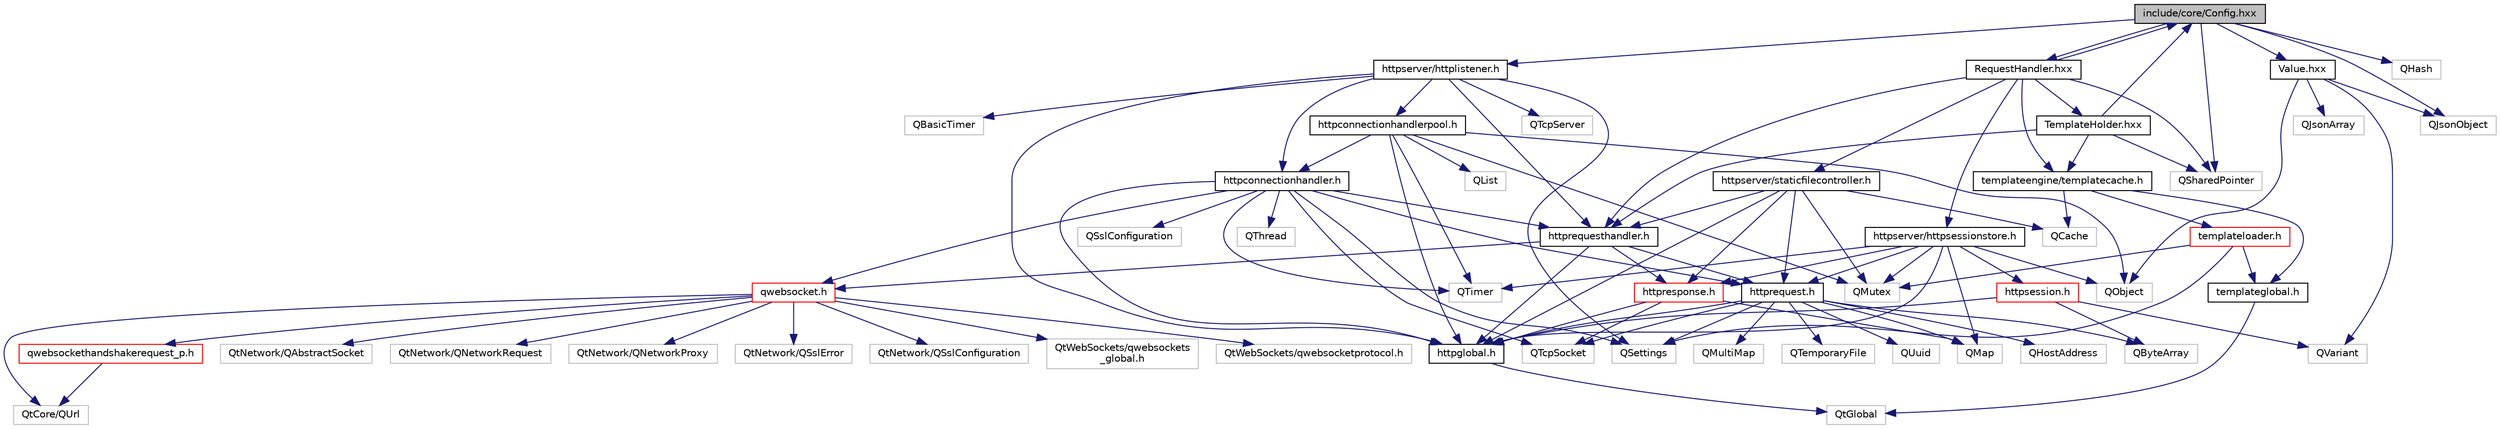digraph "include/core/Config.hxx"
{
  edge [fontname="Helvetica",fontsize="10",labelfontname="Helvetica",labelfontsize="10"];
  node [fontname="Helvetica",fontsize="10",shape=record];
  Node0 [label="include/core/Config.hxx",height=0.2,width=0.4,color="black", fillcolor="grey75", style="filled", fontcolor="black"];
  Node0 -> Node1 [color="midnightblue",fontsize="10",style="solid"];
  Node1 [label="Value.hxx",height=0.2,width=0.4,color="black", fillcolor="white", style="filled",URL="$_value_8hxx_source.html"];
  Node1 -> Node2 [color="midnightblue",fontsize="10",style="solid"];
  Node2 [label="QObject",height=0.2,width=0.4,color="grey75", fillcolor="white", style="filled"];
  Node1 -> Node3 [color="midnightblue",fontsize="10",style="solid"];
  Node3 [label="QVariant",height=0.2,width=0.4,color="grey75", fillcolor="white", style="filled"];
  Node1 -> Node4 [color="midnightblue",fontsize="10",style="solid"];
  Node4 [label="QJsonObject",height=0.2,width=0.4,color="grey75", fillcolor="white", style="filled"];
  Node1 -> Node5 [color="midnightblue",fontsize="10",style="solid"];
  Node5 [label="QJsonArray",height=0.2,width=0.4,color="grey75", fillcolor="white", style="filled"];
  Node0 -> Node6 [color="midnightblue",fontsize="10",style="solid"];
  Node6 [label="httpserver/httplistener.h",height=0.2,width=0.4,color="black", fillcolor="white", style="filled",URL="$httplistener_8h.html"];
  Node6 -> Node7 [color="midnightblue",fontsize="10",style="solid"];
  Node7 [label="QTcpServer",height=0.2,width=0.4,color="grey75", fillcolor="white", style="filled"];
  Node6 -> Node8 [color="midnightblue",fontsize="10",style="solid"];
  Node8 [label="QSettings",height=0.2,width=0.4,color="grey75", fillcolor="white", style="filled"];
  Node6 -> Node9 [color="midnightblue",fontsize="10",style="solid"];
  Node9 [label="QBasicTimer",height=0.2,width=0.4,color="grey75", fillcolor="white", style="filled"];
  Node6 -> Node10 [color="midnightblue",fontsize="10",style="solid"];
  Node10 [label="httpglobal.h",height=0.2,width=0.4,color="black", fillcolor="white", style="filled",URL="$httpglobal_8h.html"];
  Node10 -> Node11 [color="midnightblue",fontsize="10",style="solid"];
  Node11 [label="QtGlobal",height=0.2,width=0.4,color="grey75", fillcolor="white", style="filled"];
  Node6 -> Node12 [color="midnightblue",fontsize="10",style="solid"];
  Node12 [label="httpconnectionhandler.h",height=0.2,width=0.4,color="black", fillcolor="white", style="filled",URL="$httpconnectionhandler_8h.html"];
  Node12 -> Node13 [color="midnightblue",fontsize="10",style="solid"];
  Node13 [label="QSslConfiguration",height=0.2,width=0.4,color="grey75", fillcolor="white", style="filled"];
  Node12 -> Node14 [color="midnightblue",fontsize="10",style="solid"];
  Node14 [label="QTcpSocket",height=0.2,width=0.4,color="grey75", fillcolor="white", style="filled"];
  Node12 -> Node8 [color="midnightblue",fontsize="10",style="solid"];
  Node12 -> Node15 [color="midnightblue",fontsize="10",style="solid"];
  Node15 [label="QTimer",height=0.2,width=0.4,color="grey75", fillcolor="white", style="filled"];
  Node12 -> Node16 [color="midnightblue",fontsize="10",style="solid"];
  Node16 [label="QThread",height=0.2,width=0.4,color="grey75", fillcolor="white", style="filled"];
  Node12 -> Node10 [color="midnightblue",fontsize="10",style="solid"];
  Node12 -> Node17 [color="midnightblue",fontsize="10",style="solid"];
  Node17 [label="httprequest.h",height=0.2,width=0.4,color="black", fillcolor="white", style="filled",URL="$httprequest_8h.html"];
  Node17 -> Node18 [color="midnightblue",fontsize="10",style="solid"];
  Node18 [label="QByteArray",height=0.2,width=0.4,color="grey75", fillcolor="white", style="filled"];
  Node17 -> Node19 [color="midnightblue",fontsize="10",style="solid"];
  Node19 [label="QHostAddress",height=0.2,width=0.4,color="grey75", fillcolor="white", style="filled"];
  Node17 -> Node14 [color="midnightblue",fontsize="10",style="solid"];
  Node17 -> Node20 [color="midnightblue",fontsize="10",style="solid"];
  Node20 [label="QMap",height=0.2,width=0.4,color="grey75", fillcolor="white", style="filled"];
  Node17 -> Node21 [color="midnightblue",fontsize="10",style="solid"];
  Node21 [label="QMultiMap",height=0.2,width=0.4,color="grey75", fillcolor="white", style="filled"];
  Node17 -> Node8 [color="midnightblue",fontsize="10",style="solid"];
  Node17 -> Node22 [color="midnightblue",fontsize="10",style="solid"];
  Node22 [label="QTemporaryFile",height=0.2,width=0.4,color="grey75", fillcolor="white", style="filled"];
  Node17 -> Node23 [color="midnightblue",fontsize="10",style="solid"];
  Node23 [label="QUuid",height=0.2,width=0.4,color="grey75", fillcolor="white", style="filled"];
  Node17 -> Node10 [color="midnightblue",fontsize="10",style="solid"];
  Node12 -> Node24 [color="midnightblue",fontsize="10",style="solid"];
  Node24 [label="httprequesthandler.h",height=0.2,width=0.4,color="black", fillcolor="white", style="filled",URL="$httprequesthandler_8h.html"];
  Node24 -> Node10 [color="midnightblue",fontsize="10",style="solid"];
  Node24 -> Node17 [color="midnightblue",fontsize="10",style="solid"];
  Node24 -> Node25 [color="midnightblue",fontsize="10",style="solid"];
  Node25 [label="httpresponse.h",height=0.2,width=0.4,color="red", fillcolor="white", style="filled",URL="$httpresponse_8h.html"];
  Node25 -> Node20 [color="midnightblue",fontsize="10",style="solid"];
  Node25 -> Node14 [color="midnightblue",fontsize="10",style="solid"];
  Node25 -> Node10 [color="midnightblue",fontsize="10",style="solid"];
  Node24 -> Node29 [color="midnightblue",fontsize="10",style="solid"];
  Node29 [label="qwebsocket.h",height=0.2,width=0.4,color="red", fillcolor="white", style="filled",URL="$qwebsocket_8h_source.html"];
  Node29 -> Node30 [color="midnightblue",fontsize="10",style="solid"];
  Node30 [label="QtCore/QUrl",height=0.2,width=0.4,color="grey75", fillcolor="white", style="filled"];
  Node29 -> Node31 [color="midnightblue",fontsize="10",style="solid"];
  Node31 [label="QtNetwork/QAbstractSocket",height=0.2,width=0.4,color="grey75", fillcolor="white", style="filled"];
  Node29 -> Node32 [color="midnightblue",fontsize="10",style="solid"];
  Node32 [label="QtNetwork/QNetworkRequest",height=0.2,width=0.4,color="grey75", fillcolor="white", style="filled"];
  Node29 -> Node33 [color="midnightblue",fontsize="10",style="solid"];
  Node33 [label="QtNetwork/QNetworkProxy",height=0.2,width=0.4,color="grey75", fillcolor="white", style="filled"];
  Node29 -> Node34 [color="midnightblue",fontsize="10",style="solid"];
  Node34 [label="QtNetwork/QSslError",height=0.2,width=0.4,color="grey75", fillcolor="white", style="filled"];
  Node29 -> Node35 [color="midnightblue",fontsize="10",style="solid"];
  Node35 [label="QtNetwork/QSslConfiguration",height=0.2,width=0.4,color="grey75", fillcolor="white", style="filled"];
  Node29 -> Node36 [color="midnightblue",fontsize="10",style="solid"];
  Node36 [label="QtWebSockets/qwebsockets\l_global.h",height=0.2,width=0.4,color="grey75", fillcolor="white", style="filled"];
  Node29 -> Node37 [color="midnightblue",fontsize="10",style="solid"];
  Node37 [label="QtWebSockets/qwebsocketprotocol.h",height=0.2,width=0.4,color="grey75", fillcolor="white", style="filled"];
  Node29 -> Node38 [color="midnightblue",fontsize="10",style="solid"];
  Node38 [label="qwebsockethandshakerequest_p.h",height=0.2,width=0.4,color="red", fillcolor="white", style="filled",URL="$qwebsockethandshakerequest__p_8h_source.html"];
  Node38 -> Node30 [color="midnightblue",fontsize="10",style="solid"];
  Node12 -> Node29 [color="midnightblue",fontsize="10",style="solid"];
  Node6 -> Node46 [color="midnightblue",fontsize="10",style="solid"];
  Node46 [label="httpconnectionhandlerpool.h",height=0.2,width=0.4,color="black", fillcolor="white", style="filled",URL="$httpconnectionhandlerpool_8h_source.html"];
  Node46 -> Node28 [color="midnightblue",fontsize="10",style="solid"];
  Node28 [label="QList",height=0.2,width=0.4,color="grey75", fillcolor="white", style="filled"];
  Node46 -> Node15 [color="midnightblue",fontsize="10",style="solid"];
  Node46 -> Node2 [color="midnightblue",fontsize="10",style="solid"];
  Node46 -> Node47 [color="midnightblue",fontsize="10",style="solid"];
  Node47 [label="QMutex",height=0.2,width=0.4,color="grey75", fillcolor="white", style="filled"];
  Node46 -> Node10 [color="midnightblue",fontsize="10",style="solid"];
  Node46 -> Node12 [color="midnightblue",fontsize="10",style="solid"];
  Node6 -> Node24 [color="midnightblue",fontsize="10",style="solid"];
  Node0 -> Node48 [color="midnightblue",fontsize="10",style="solid"];
  Node48 [label="RequestHandler.hxx",height=0.2,width=0.4,color="black", fillcolor="white", style="filled",URL="$_request_handler_8hxx_source.html"];
  Node48 -> Node0 [color="midnightblue",fontsize="10",style="solid"];
  Node48 -> Node49 [color="midnightblue",fontsize="10",style="solid"];
  Node49 [label="TemplateHolder.hxx",height=0.2,width=0.4,color="black", fillcolor="white", style="filled",URL="$_template_holder_8hxx.html"];
  Node49 -> Node0 [color="midnightblue",fontsize="10",style="solid"];
  Node49 -> Node24 [color="midnightblue",fontsize="10",style="solid"];
  Node49 -> Node50 [color="midnightblue",fontsize="10",style="solid"];
  Node50 [label="templateengine/templatecache.h",height=0.2,width=0.4,color="black", fillcolor="white", style="filled",URL="$templatecache_8h_source.html"];
  Node50 -> Node51 [color="midnightblue",fontsize="10",style="solid"];
  Node51 [label="QCache",height=0.2,width=0.4,color="grey75", fillcolor="white", style="filled"];
  Node50 -> Node52 [color="midnightblue",fontsize="10",style="solid"];
  Node52 [label="templateglobal.h",height=0.2,width=0.4,color="black", fillcolor="white", style="filled",URL="$templateglobal_8h.html"];
  Node52 -> Node11 [color="midnightblue",fontsize="10",style="solid"];
  Node50 -> Node53 [color="midnightblue",fontsize="10",style="solid"];
  Node53 [label="templateloader.h",height=0.2,width=0.4,color="red", fillcolor="white", style="filled",URL="$templateloader_8h.html"];
  Node53 -> Node8 [color="midnightblue",fontsize="10",style="solid"];
  Node53 -> Node47 [color="midnightblue",fontsize="10",style="solid"];
  Node53 -> Node52 [color="midnightblue",fontsize="10",style="solid"];
  Node49 -> Node59 [color="midnightblue",fontsize="10",style="solid"];
  Node59 [label="QSharedPointer",height=0.2,width=0.4,color="grey75", fillcolor="white", style="filled"];
  Node48 -> Node24 [color="midnightblue",fontsize="10",style="solid"];
  Node48 -> Node60 [color="midnightblue",fontsize="10",style="solid"];
  Node60 [label="httpserver/httpsessionstore.h",height=0.2,width=0.4,color="black", fillcolor="white", style="filled",URL="$httpsessionstore_8h.html"];
  Node60 -> Node2 [color="midnightblue",fontsize="10",style="solid"];
  Node60 -> Node20 [color="midnightblue",fontsize="10",style="solid"];
  Node60 -> Node15 [color="midnightblue",fontsize="10",style="solid"];
  Node60 -> Node47 [color="midnightblue",fontsize="10",style="solid"];
  Node60 -> Node10 [color="midnightblue",fontsize="10",style="solid"];
  Node60 -> Node61 [color="midnightblue",fontsize="10",style="solid"];
  Node61 [label="httpsession.h",height=0.2,width=0.4,color="red", fillcolor="white", style="filled",URL="$httpsession_8h.html"];
  Node61 -> Node18 [color="midnightblue",fontsize="10",style="solid"];
  Node61 -> Node3 [color="midnightblue",fontsize="10",style="solid"];
  Node61 -> Node10 [color="midnightblue",fontsize="10",style="solid"];
  Node60 -> Node25 [color="midnightblue",fontsize="10",style="solid"];
  Node60 -> Node17 [color="midnightblue",fontsize="10",style="solid"];
  Node48 -> Node63 [color="midnightblue",fontsize="10",style="solid"];
  Node63 [label="httpserver/staticfilecontroller.h",height=0.2,width=0.4,color="black", fillcolor="white", style="filled",URL="$staticfilecontroller_8h.html"];
  Node63 -> Node51 [color="midnightblue",fontsize="10",style="solid"];
  Node63 -> Node47 [color="midnightblue",fontsize="10",style="solid"];
  Node63 -> Node10 [color="midnightblue",fontsize="10",style="solid"];
  Node63 -> Node17 [color="midnightblue",fontsize="10",style="solid"];
  Node63 -> Node25 [color="midnightblue",fontsize="10",style="solid"];
  Node63 -> Node24 [color="midnightblue",fontsize="10",style="solid"];
  Node48 -> Node50 [color="midnightblue",fontsize="10",style="solid"];
  Node48 -> Node59 [color="midnightblue",fontsize="10",style="solid"];
  Node0 -> Node64 [color="midnightblue",fontsize="10",style="solid"];
  Node64 [label="QHash",height=0.2,width=0.4,color="grey75", fillcolor="white", style="filled"];
  Node0 -> Node59 [color="midnightblue",fontsize="10",style="solid"];
  Node0 -> Node4 [color="midnightblue",fontsize="10",style="solid"];
}

